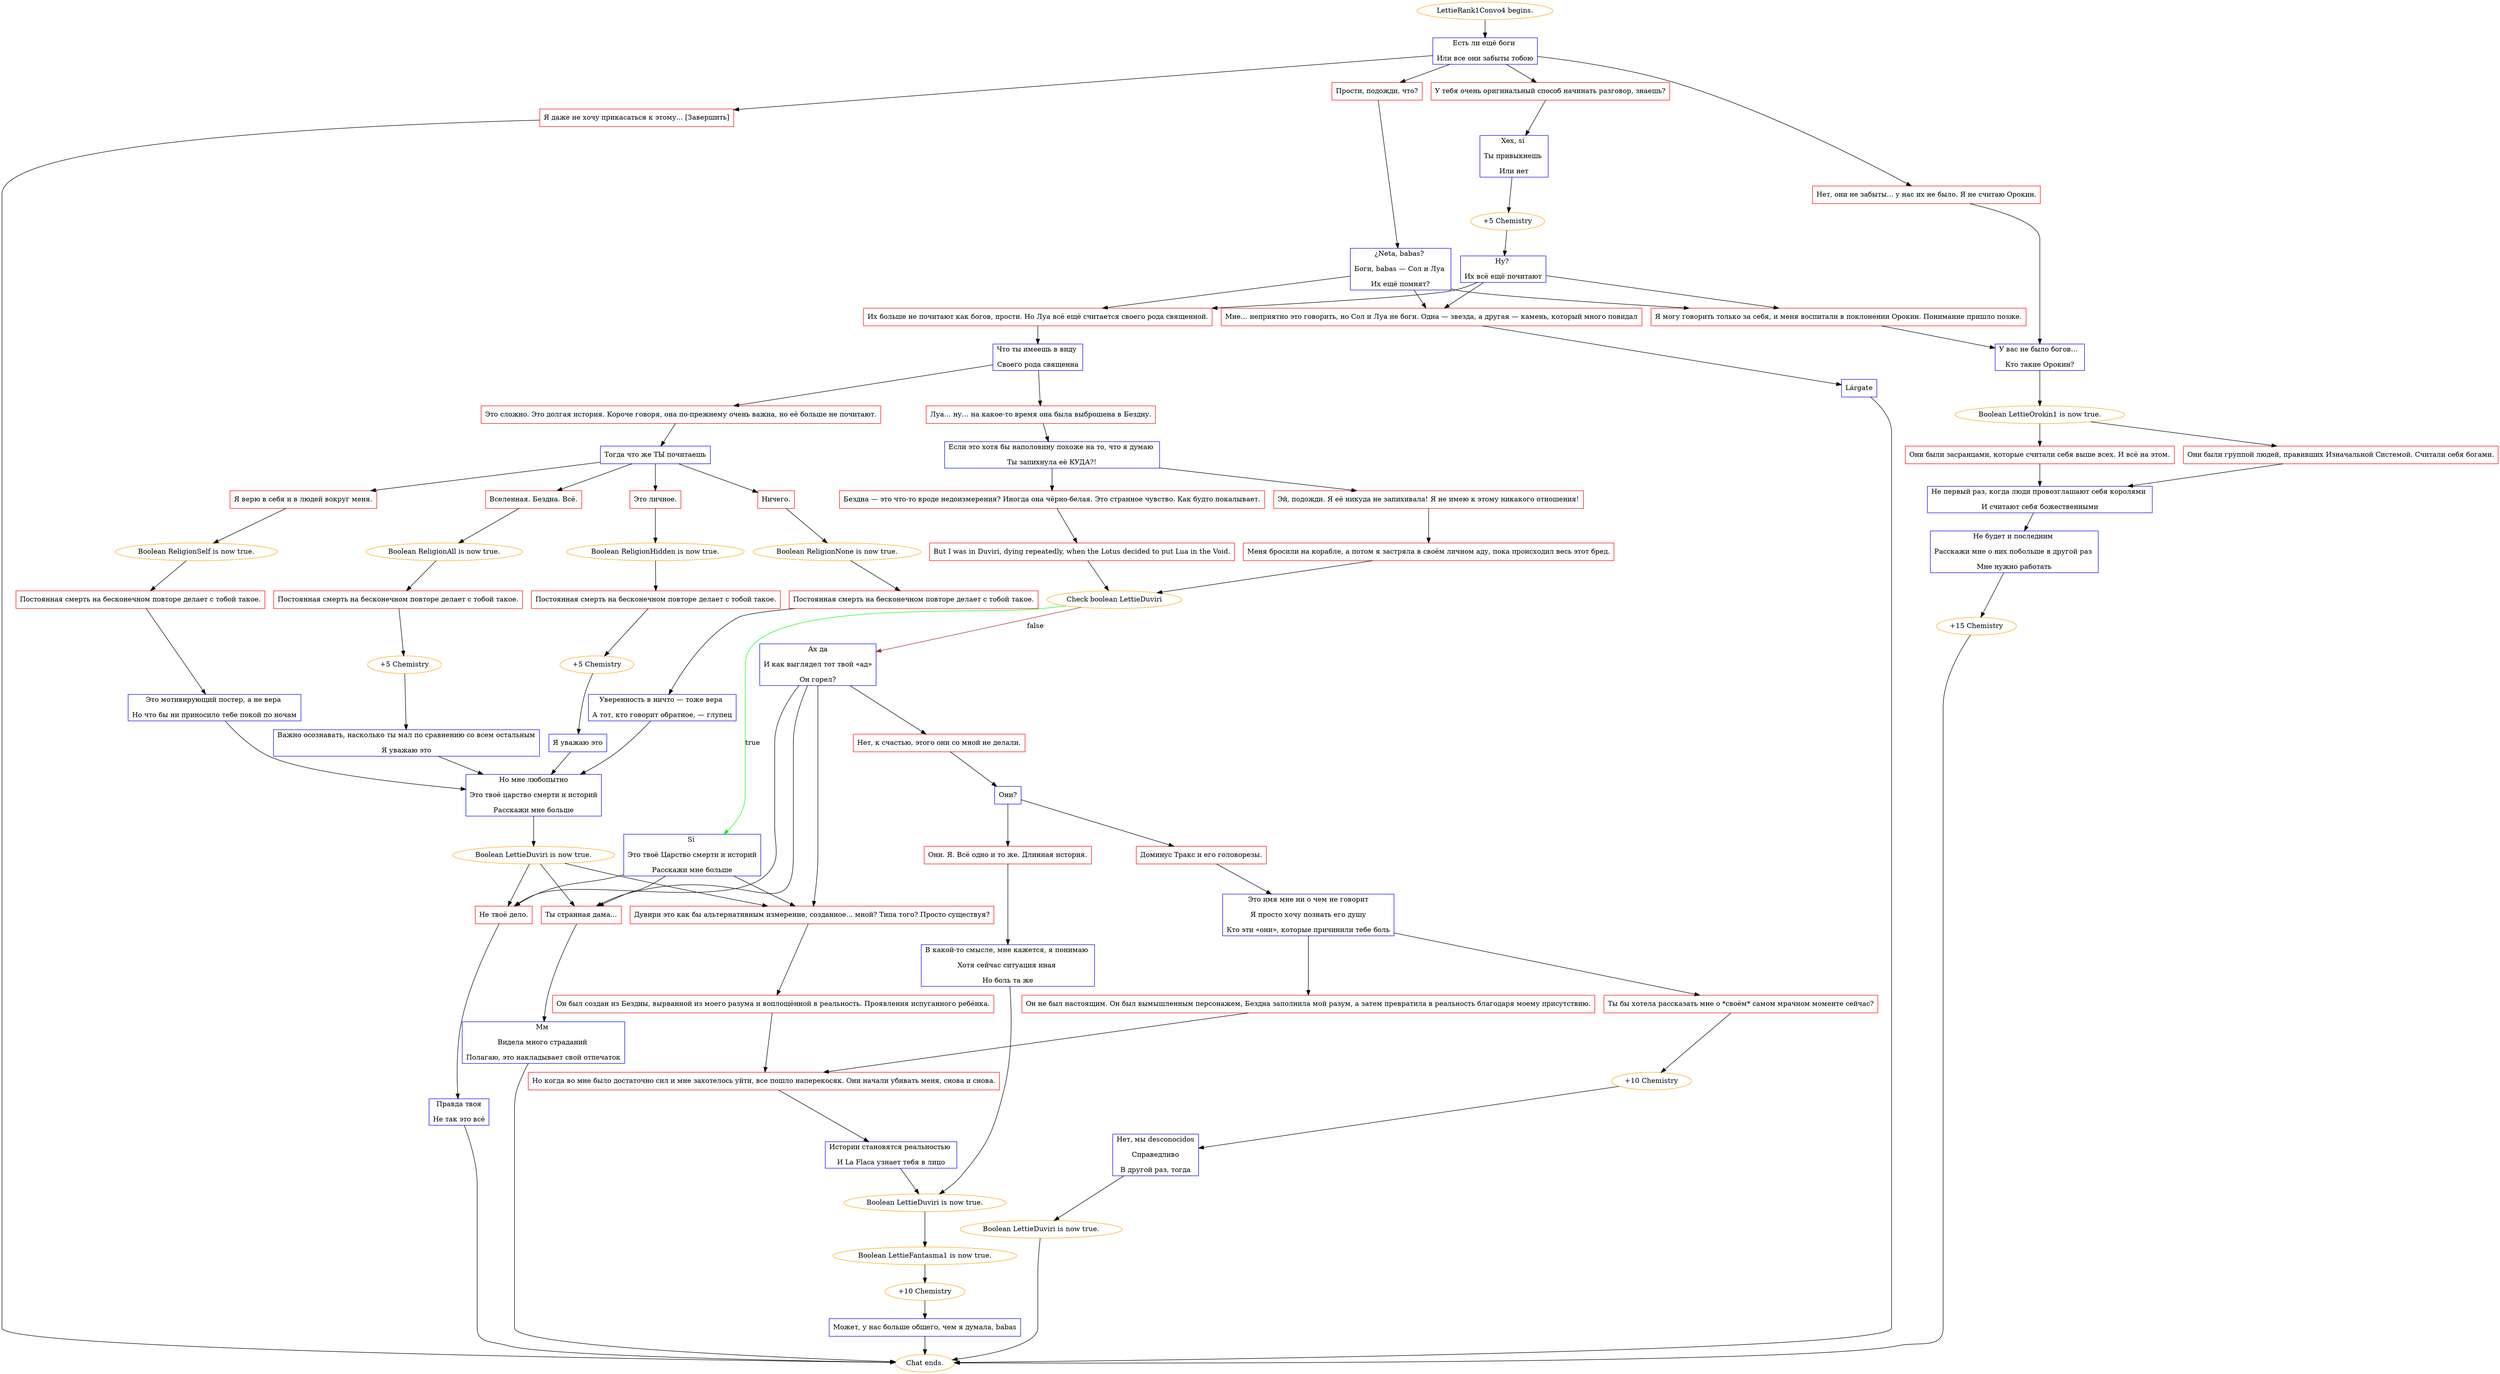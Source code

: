 digraph {
	"LettieRank1Convo4 begins." [color=orange];
		"LettieRank1Convo4 begins." -> j1791872377;
	j1791872377 [label="Есть ли ещё боги 
Или все они забыты тобою",shape=box,color=blue];
		j1791872377 -> j694449003;
		j1791872377 -> j248231136;
		j1791872377 -> j3266195882;
		j1791872377 -> j2919470733;
	j694449003 [label="Прости, подожди, что?",shape=box,color=red];
		j694449003 -> j1600613818;
	j248231136 [label="У тебя очень оригинальный способ начинать разговор, знаешь?",shape=box,color=red];
		j248231136 -> j4018488007;
	j3266195882 [label="Я даже не хочу прикасаться к этому... [Завершить]",shape=box,color=red];
		j3266195882 -> "Chat ends.";
	j2919470733 [label="Нет, они не забыты... у нас их не было. Я не считаю Орокин.",shape=box,color=red];
		j2919470733 -> j2267560095;
	j1600613818 [label="¿Neta, babas? 
Боги, babas — Сол и Луа 
Их ещё помнят?",shape=box,color=blue];
		j1600613818 -> j4143885782;
		j1600613818 -> j660383038;
		j1600613818 -> j3875992387;
	j4018488007 [label="Хех, sí 
Ты привыкнешь 
Или нет",shape=box,color=blue];
		j4018488007 -> j3692248454;
	"Chat ends." [color=orange];
	j2267560095 [label="У вас не было богов… 
Кто такие Орокин?",shape=box,color=blue];
		j2267560095 -> j4068689685;
	j4143885782 [label="Мне… неприятно это говорить, но Сол и Луа не боги. Одна — звезда, а другая — камень, который много повидал",shape=box,color=red];
		j4143885782 -> j1772042556;
	j660383038 [label="Их больше не почитают как богов, прости. Но Луа всё ещё считается своего рода священной.",shape=box,color=red];
		j660383038 -> j59018586;
	j3875992387 [label="Я могу говорить только за себя, и меня воспитали в поклонении Орокин. Понимание пришло позже.",shape=box,color=red];
		j3875992387 -> j2267560095;
	j3692248454 [label="+5 Chemistry",color=orange];
		j3692248454 -> j1888698540;
	j4068689685 [label="Boolean LettieOrokin1 is now true.",color=orange];
		j4068689685 -> j598735036;
		j4068689685 -> j3831332721;
	j1772042556 [label="Lárgate",shape=box,color=blue];
		j1772042556 -> "Chat ends.";
	j59018586 [label="Что ты имеешь в виду 
Своего рода священна",shape=box,color=blue];
		j59018586 -> j1211904326;
		j59018586 -> j1050849760;
	j1888698540 [label="Ну? 
Их всё ещё почитают",shape=box,color=blue];
		j1888698540 -> j4143885782;
		j1888698540 -> j660383038;
		j1888698540 -> j3875992387;
	j598735036 [label="Они были засранцами, которые считали себя выше всех. И всё на этом.",shape=box,color=red];
		j598735036 -> j1631875905;
	j3831332721 [label="Они были группой людей, правивших Изначальной Системой. Считали себя богами.",shape=box,color=red];
		j3831332721 -> j1631875905;
	j1211904326 [label="Луа… ну… на какое-то время она была выброшена в Бездну.",shape=box,color=red];
		j1211904326 -> j570406611;
	j1050849760 [label="Это сложно. Это долгая история. Короче говоря, она по-прежнему очень важна, но её больше не почитают.",shape=box,color=red];
		j1050849760 -> j634467388;
	j1631875905 [label="Не первый раз, когда люди провозглашают себя королями 
И считают себя божественными",shape=box,color=blue];
		j1631875905 -> j3697283178;
	j570406611 [label="Если это хотя бы наполовину похоже на то, что я думаю 
Ты запихнула её КУДА?!",shape=box,color=blue];
		j570406611 -> j1970946089;
		j570406611 -> j3322382879;
	j634467388 [label="Тогда что же ТЫ почитаешь",shape=box,color=blue];
		j634467388 -> j2744290586;
		j634467388 -> j1015685931;
		j634467388 -> j1715257337;
		j634467388 -> j2822594954;
	j3697283178 [label="Не будет и последним 
Расскажи мне о них побольше в другой раз 
Мне нужно работать",shape=box,color=blue];
		j3697283178 -> j4072819434;
	j1970946089 [label="Бездна — это что-то вроде недоизмерения? Иногда она чёрно-белая. Это странное чувство. Как будто покалывает.",shape=box,color=red];
		j1970946089 -> j2603550938;
	j3322382879 [label="Эй, подожди. Я её никуда не запихивала! Я не имею к этому никакого отношения!",shape=box,color=red];
		j3322382879 -> j68888489;
	j2744290586 [label="Вселенная. Бездна. Всё.",shape=box,color=red];
		j2744290586 -> j330306318;
	j1015685931 [label="Ничего.",shape=box,color=red];
		j1015685931 -> j2180096405;
	j1715257337 [label="Я верю в себя и в людей вокруг меня.",shape=box,color=red];
		j1715257337 -> j2926794941;
	j2822594954 [label="Это личное.",shape=box,color=red];
		j2822594954 -> j3158613428;
	j4072819434 [label="+15 Chemistry",color=orange];
		j4072819434 -> "Chat ends.";
	j2603550938 [label="But I was in Duviri, dying repeatedly, when the Lotus decided to put Lua in the Void.",shape=box,color=red];
		j2603550938 -> j4215638794;
	j68888489 [label="Меня бросили на корабле, а потом я застряла в своём личном аду, пока происходил весь этот бред.",shape=box,color=red];
		j68888489 -> j4215638794;
	j330306318 [label="Boolean ReligionAll is now true.",color=orange];
		j330306318 -> j3922755534;
	j2180096405 [label="Boolean ReligionNone is now true.",color=orange];
		j2180096405 -> j1390752155;
	j2926794941 [label="Boolean ReligionSelf is now true.",color=orange];
		j2926794941 -> j2850354675;
	j3158613428 [label="Boolean ReligionHidden is now true.",color=orange];
		j3158613428 -> j2606987912;
	j4215638794 [label="Check boolean LettieDuviri",color=orange];
		j4215638794 -> j2852744479 [label=true,color=green];
		j4215638794 -> j2539041183 [label=false,color=brown];
	j3922755534 [label="Постоянная смерть на бесконечном повторе делает с тобой такое.",shape=box,color=red];
		j3922755534 -> j3426214593;
	j1390752155 [label="Постоянная смерть на бесконечном повторе делает с тобой такое.",shape=box,color=red];
		j1390752155 -> j552052039;
	j2850354675 [label="Постоянная смерть на бесконечном повторе делает с тобой такое.",shape=box,color=red];
		j2850354675 -> j205888261;
	j2606987912 [label="Постоянная смерть на бесконечном повторе делает с тобой такое.",shape=box,color=red];
		j2606987912 -> j3636708230;
	j2852744479 [label="Sí 
Это твоё Царство смерти и историй
Расскажи мне больше",shape=box,color=blue];
		j2852744479 -> j748568951;
		j2852744479 -> j77552021;
		j2852744479 -> j2385170172;
	j2539041183 [label="Ах да
И как выглядел тот твой «ад»
Он горел?",shape=box,color=blue];
		j2539041183 -> j748568951;
		j2539041183 -> j77552021;
		j2539041183 -> j2385170172;
		j2539041183 -> j2409228558;
	j3426214593 [label="+5 Chemistry",color=orange];
		j3426214593 -> j3737699985;
	j552052039 [label="Уверенность в ничто — тоже вера 
А тот, кто говорит обратное, — глупец",shape=box,color=blue];
		j552052039 -> j237928933;
	j205888261 [label="Это мотивирующий постер, а не вера 
Но что бы ни приносило тебе покой по ночам",shape=box,color=blue];
		j205888261 -> j237928933;
	j3636708230 [label="+5 Chemistry",color=orange];
		j3636708230 -> j1366620187;
	j748568951 [label="Дувири это как бы альтернативным измерение, созданное... мной? Типа того? Просто существуя?",shape=box,color=red];
		j748568951 -> j4098936725;
	j77552021 [label="Ты странная дама...",shape=box,color=red];
		j77552021 -> j1669181370;
	j2385170172 [label="Не твоё дело.",shape=box,color=red];
		j2385170172 -> j295423398;
	j2409228558 [label="Нет, к счастью, этого они со мной не делали.",shape=box,color=red];
		j2409228558 -> j1991516224;
	j3737699985 [label="Важно осознавать, насколько ты мал по сравнению со всем остальным
Я уважаю это",shape=box,color=blue];
		j3737699985 -> j237928933;
	j237928933 [label="Но мне любопытно
Это твоё царство смерти и историй
Расскажи мне больше",shape=box,color=blue];
		j237928933 -> j3521795;
	j1366620187 [label="Я уважаю это",shape=box,color=blue];
		j1366620187 -> j237928933;
	j4098936725 [label="Он был создан из Бездны, вырванной из моего разума и воплощённой в реальность. Проявления испуганного ребёнка.",shape=box,color=red];
		j4098936725 -> j1098345299;
	j1669181370 [label="Мм 
Видела много страданий 
Полагаю, это накладывает свой отпечаток",shape=box,color=blue];
		j1669181370 -> "Chat ends.";
	j295423398 [label="Правда твоя
Не так это всё",shape=box,color=blue];
		j295423398 -> "Chat ends.";
	j1991516224 [label="Они?",shape=box,color=blue];
		j1991516224 -> j2588604217;
		j1991516224 -> j2586819677;
	j3521795 [label="Boolean LettieDuviri is now true.",color=orange];
		j3521795 -> j748568951;
		j3521795 -> j77552021;
		j3521795 -> j2385170172;
	j1098345299 [label="Но когда во мне было достаточно сил и мне захотелось уйти, все пошло наперекосяк. Они начали убивать меня, снова и снова.",shape=box,color=red];
		j1098345299 -> j3836133545;
	j2588604217 [label="Доминус Тракс и его головорезы.",shape=box,color=red];
		j2588604217 -> j298793206;
	j2586819677 [label="Они. Я. Всё одно и то же. Длинная история.",shape=box,color=red];
		j2586819677 -> j1414297389;
	j3836133545 [label="Истории становятся реальностью 
И La Flaca узнает тебя в лицо",shape=box,color=blue];
		j3836133545 -> j3347216754;
	j298793206 [label="Это имя мне ни о чем не говорит
Я просто хочу познать его душу
Кто эти «они», которые причинили тебе боль",shape=box,color=blue];
		j298793206 -> j1190623301;
		j298793206 -> j1590887255;
	j1414297389 [label="В какой-то смысле, мне кажется, я понимаю 
Хотя сейчас ситуация иная 
Но боль та же",shape=box,color=blue];
		j1414297389 -> j3347216754;
	j3347216754 [label="Boolean LettieDuviri is now true.",color=orange];
		j3347216754 -> j2697423028;
	j1190623301 [label="Он не был настоящим. Он был вымышленным персонажем, Бездна заполнила мой разум, а затем превратила в реальность благодаря моему присутствию.",shape=box,color=red];
		j1190623301 -> j1098345299;
	j1590887255 [label="Ты бы хотела рассказать мне о *своём* самом мрачном моменте сейчас?",shape=box,color=red];
		j1590887255 -> j2381938414;
	j2697423028 [label="Boolean LettieFantasma1 is now true.",color=orange];
		j2697423028 -> j2223046315;
	j2381938414 [label="+10 Chemistry",color=orange];
		j2381938414 -> j3802931941;
	j2223046315 [label="+10 Chemistry",color=orange];
		j2223046315 -> j2982883143;
	j3802931941 [label="Нет, мы desconocidos
Справедливо
В другой раз, тогда",shape=box,color=blue];
		j3802931941 -> j1822352237;
	j2982883143 [label="Может, у нас больше общего, чем я думала, babas",shape=box,color=blue];
		j2982883143 -> "Chat ends.";
	j1822352237 [label="Boolean LettieDuviri is now true.",color=orange];
		j1822352237 -> "Chat ends.";
}